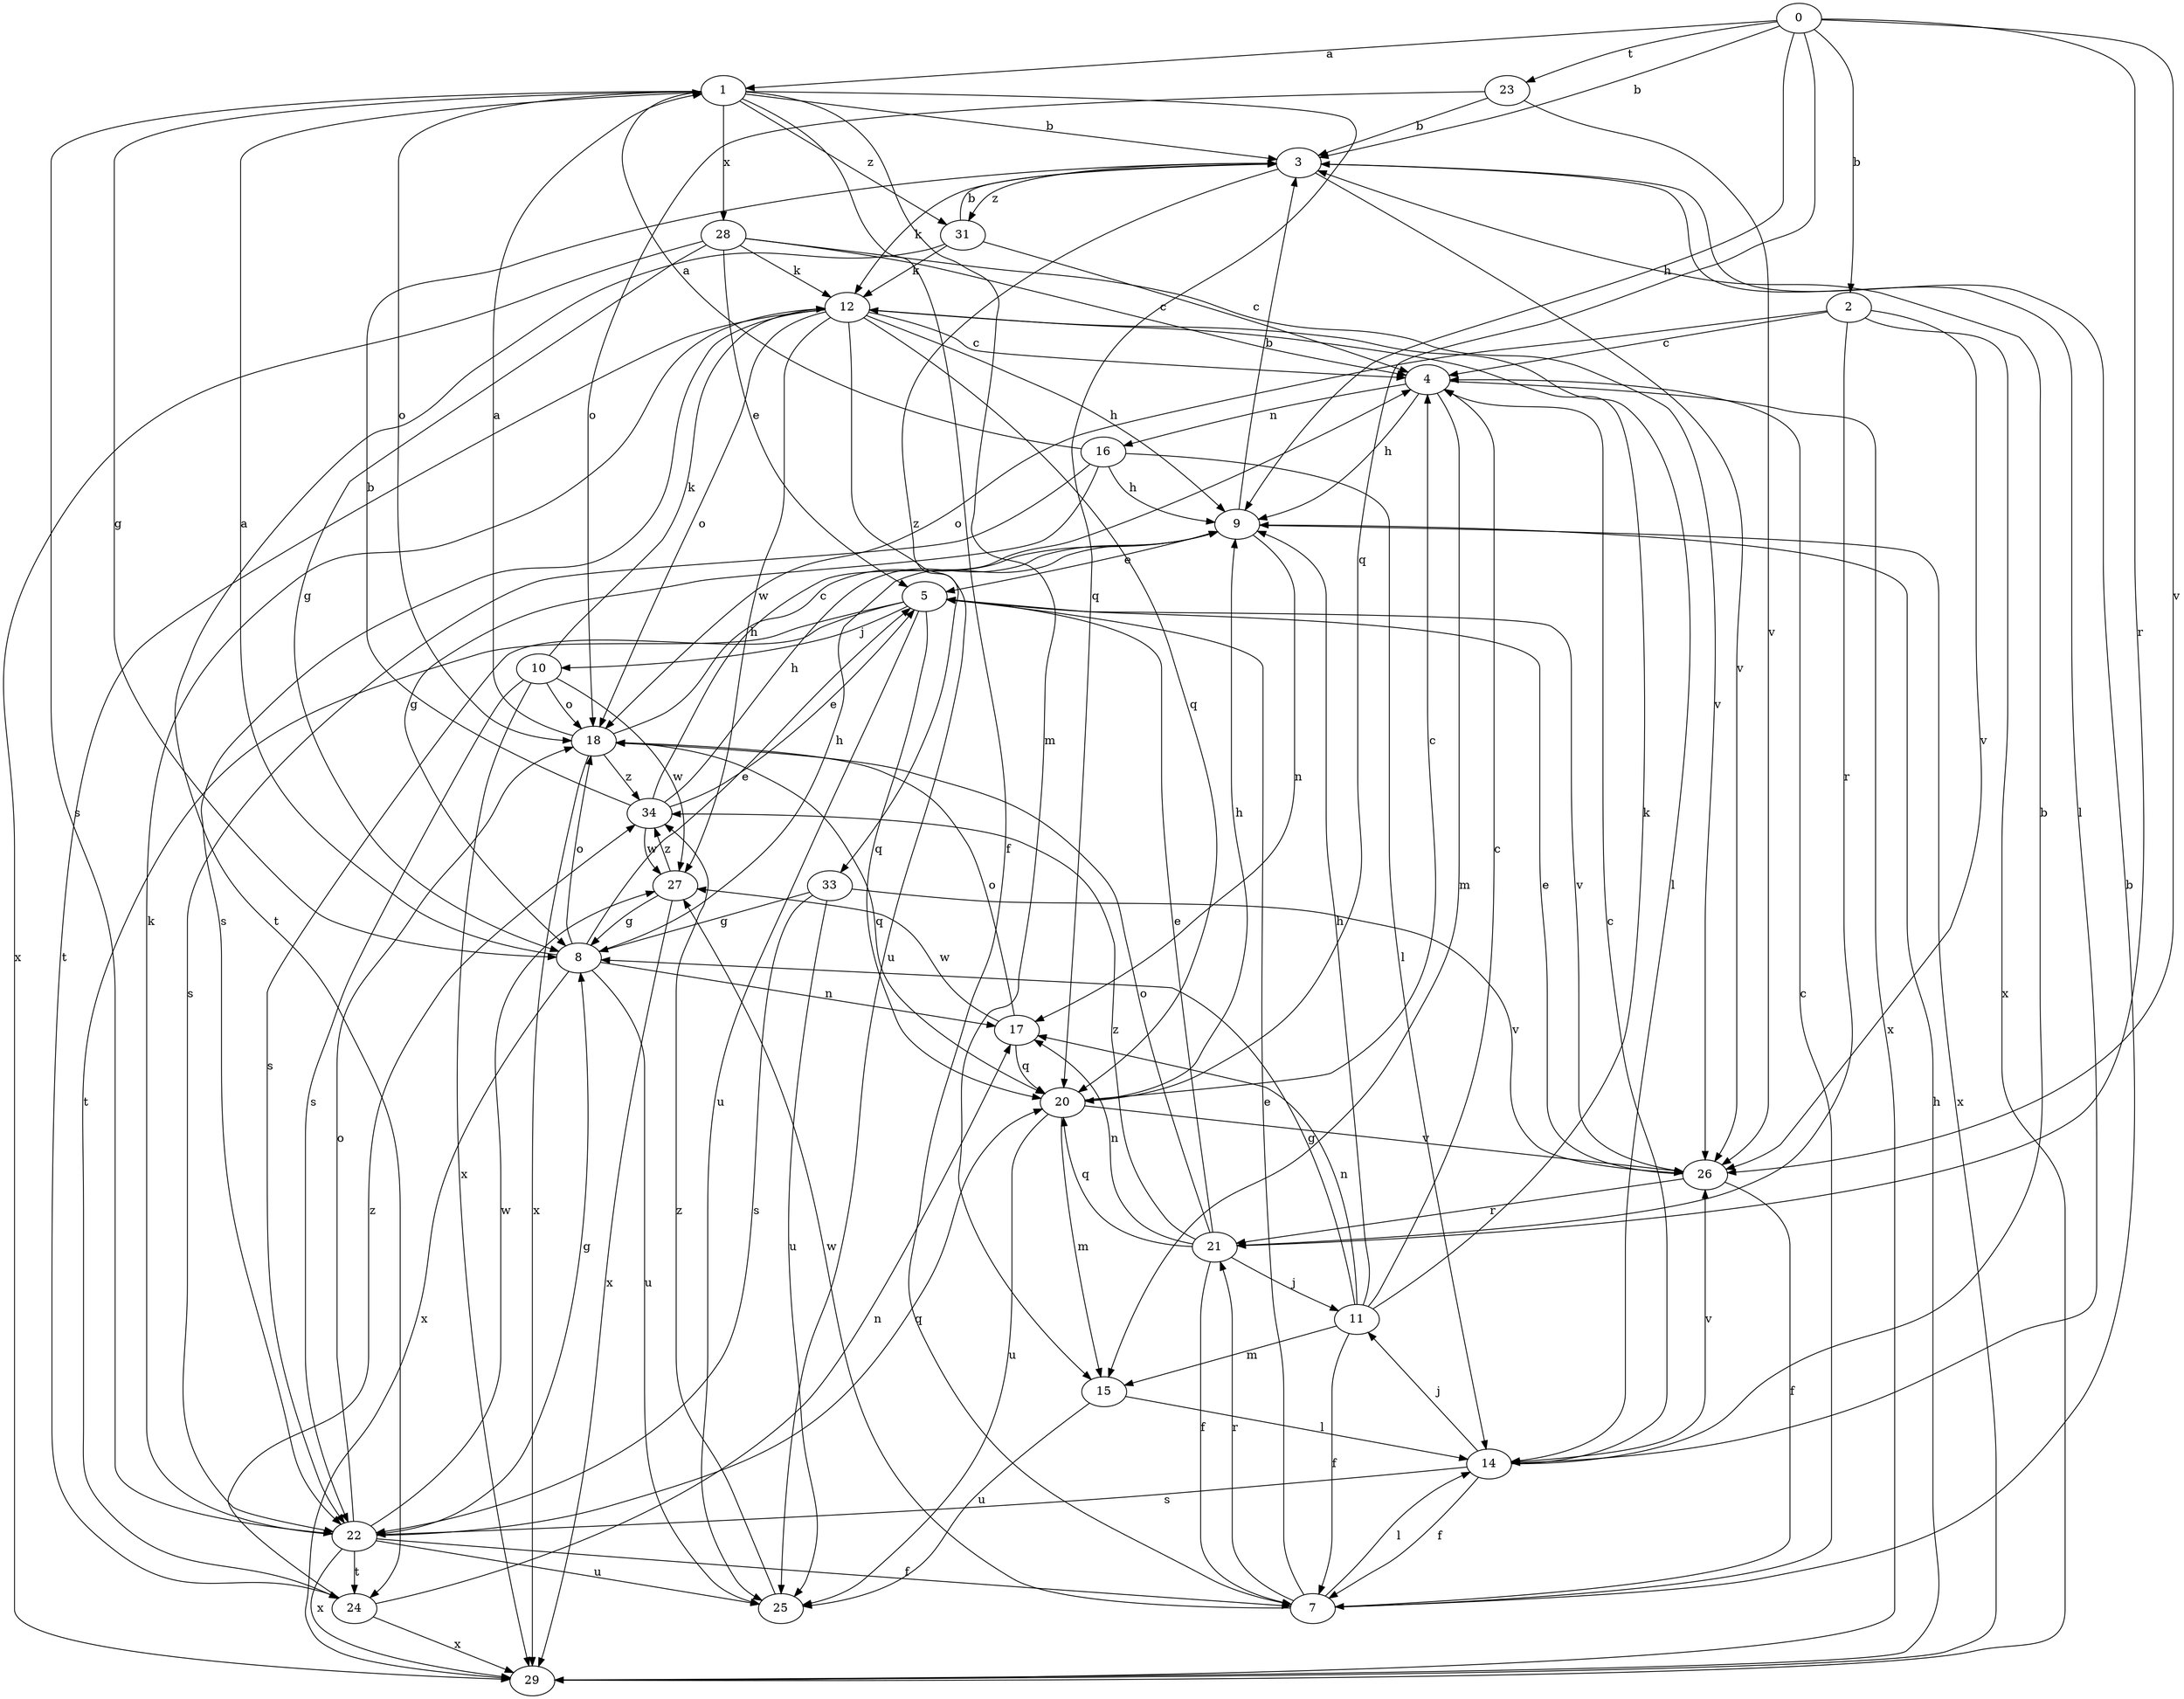 strict digraph  {
0;
1;
2;
3;
4;
5;
7;
8;
9;
10;
11;
12;
14;
15;
16;
17;
18;
20;
21;
22;
23;
24;
25;
26;
27;
28;
29;
31;
33;
34;
0 -> 1  [label=a];
0 -> 2  [label=b];
0 -> 3  [label=b];
0 -> 9  [label=h];
0 -> 20  [label=q];
0 -> 21  [label=r];
0 -> 23  [label=t];
0 -> 26  [label=v];
1 -> 3  [label=b];
1 -> 7  [label=f];
1 -> 8  [label=g];
1 -> 15  [label=m];
1 -> 18  [label=o];
1 -> 20  [label=q];
1 -> 22  [label=s];
1 -> 28  [label=x];
1 -> 31  [label=z];
2 -> 4  [label=c];
2 -> 18  [label=o];
2 -> 21  [label=r];
2 -> 26  [label=v];
2 -> 29  [label=x];
3 -> 12  [label=k];
3 -> 14  [label=l];
3 -> 26  [label=v];
3 -> 31  [label=z];
3 -> 33  [label=z];
4 -> 9  [label=h];
4 -> 15  [label=m];
4 -> 16  [label=n];
4 -> 29  [label=x];
5 -> 10  [label=j];
5 -> 20  [label=q];
5 -> 22  [label=s];
5 -> 24  [label=t];
5 -> 25  [label=u];
5 -> 26  [label=v];
7 -> 3  [label=b];
7 -> 4  [label=c];
7 -> 5  [label=e];
7 -> 14  [label=l];
7 -> 21  [label=r];
7 -> 27  [label=w];
8 -> 1  [label=a];
8 -> 5  [label=e];
8 -> 9  [label=h];
8 -> 17  [label=n];
8 -> 18  [label=o];
8 -> 25  [label=u];
8 -> 29  [label=x];
9 -> 3  [label=b];
9 -> 5  [label=e];
9 -> 17  [label=n];
9 -> 29  [label=x];
10 -> 12  [label=k];
10 -> 18  [label=o];
10 -> 22  [label=s];
10 -> 27  [label=w];
10 -> 29  [label=x];
11 -> 4  [label=c];
11 -> 7  [label=f];
11 -> 8  [label=g];
11 -> 9  [label=h];
11 -> 12  [label=k];
11 -> 15  [label=m];
11 -> 17  [label=n];
12 -> 4  [label=c];
12 -> 9  [label=h];
12 -> 14  [label=l];
12 -> 18  [label=o];
12 -> 20  [label=q];
12 -> 22  [label=s];
12 -> 24  [label=t];
12 -> 25  [label=u];
12 -> 27  [label=w];
14 -> 3  [label=b];
14 -> 4  [label=c];
14 -> 7  [label=f];
14 -> 11  [label=j];
14 -> 22  [label=s];
14 -> 26  [label=v];
15 -> 14  [label=l];
15 -> 25  [label=u];
16 -> 1  [label=a];
16 -> 8  [label=g];
16 -> 9  [label=h];
16 -> 14  [label=l];
16 -> 22  [label=s];
17 -> 18  [label=o];
17 -> 20  [label=q];
17 -> 27  [label=w];
18 -> 1  [label=a];
18 -> 9  [label=h];
18 -> 20  [label=q];
18 -> 29  [label=x];
18 -> 34  [label=z];
20 -> 4  [label=c];
20 -> 9  [label=h];
20 -> 15  [label=m];
20 -> 25  [label=u];
20 -> 26  [label=v];
21 -> 5  [label=e];
21 -> 7  [label=f];
21 -> 11  [label=j];
21 -> 17  [label=n];
21 -> 18  [label=o];
21 -> 20  [label=q];
21 -> 34  [label=z];
22 -> 7  [label=f];
22 -> 8  [label=g];
22 -> 12  [label=k];
22 -> 18  [label=o];
22 -> 20  [label=q];
22 -> 24  [label=t];
22 -> 25  [label=u];
22 -> 27  [label=w];
22 -> 29  [label=x];
23 -> 3  [label=b];
23 -> 18  [label=o];
23 -> 26  [label=v];
24 -> 17  [label=n];
24 -> 29  [label=x];
24 -> 34  [label=z];
25 -> 34  [label=z];
26 -> 5  [label=e];
26 -> 7  [label=f];
26 -> 21  [label=r];
27 -> 8  [label=g];
27 -> 29  [label=x];
27 -> 34  [label=z];
28 -> 4  [label=c];
28 -> 5  [label=e];
28 -> 8  [label=g];
28 -> 12  [label=k];
28 -> 26  [label=v];
28 -> 29  [label=x];
29 -> 9  [label=h];
31 -> 3  [label=b];
31 -> 4  [label=c];
31 -> 12  [label=k];
31 -> 24  [label=t];
33 -> 8  [label=g];
33 -> 22  [label=s];
33 -> 25  [label=u];
33 -> 26  [label=v];
34 -> 3  [label=b];
34 -> 4  [label=c];
34 -> 5  [label=e];
34 -> 9  [label=h];
34 -> 27  [label=w];
}
